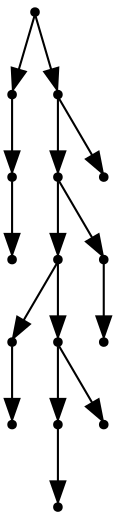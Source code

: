 digraph {
  15 [shape=point];
  2 [shape=point];
  1 [shape=point];
  0 [shape=point];
  14 [shape=point];
  12 [shape=point];
  9 [shape=point];
  4 [shape=point];
  3 [shape=point];
  8 [shape=point];
  6 [shape=point];
  5 [shape=point];
  7 [shape=point];
  11 [shape=point];
  10 [shape=point];
  13 [shape=point];
15 -> 2;
2 -> 1;
1 -> 0;
15 -> 14;
14 -> 12;
12 -> 9;
9 -> 4;
4 -> 3;
9 -> 8;
8 -> 6;
6 -> 5;
8 -> 7;
12 -> 11;
11 -> 10;
14 -> 13;
}
